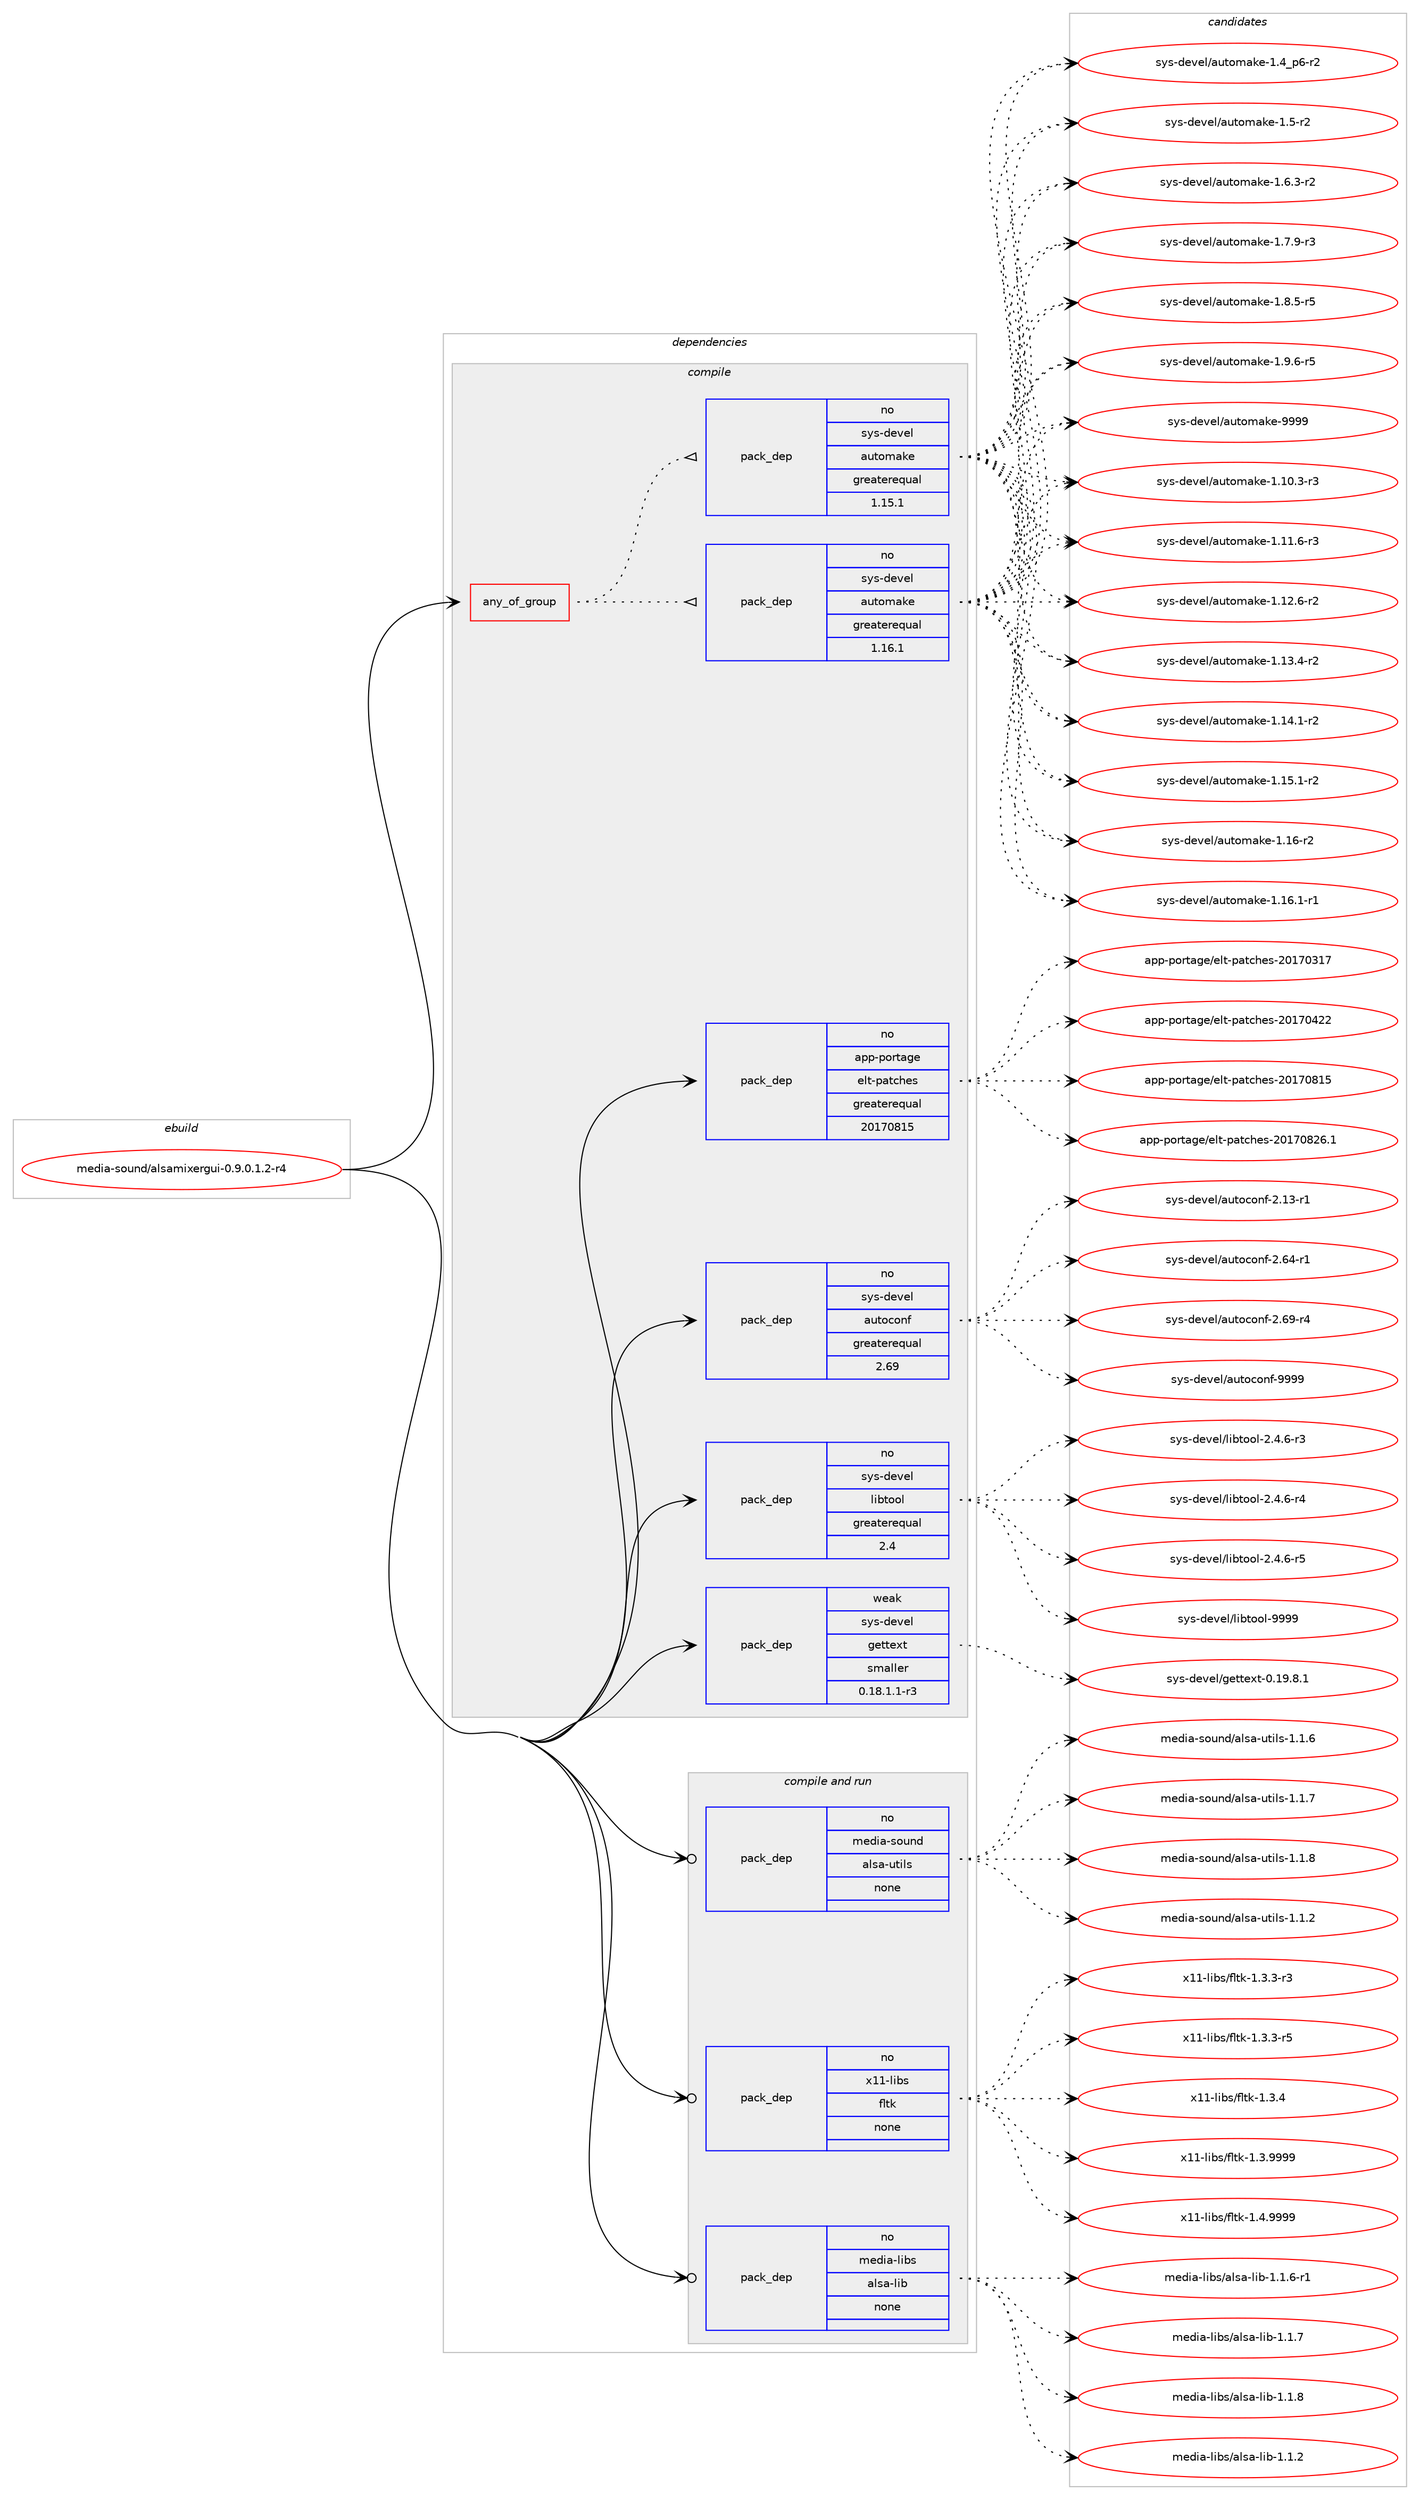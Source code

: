 digraph prolog {

# *************
# Graph options
# *************

newrank=true;
concentrate=true;
compound=true;
graph [rankdir=LR,fontname=Helvetica,fontsize=10,ranksep=1.5];#, ranksep=2.5, nodesep=0.2];
edge  [arrowhead=vee];
node  [fontname=Helvetica,fontsize=10];

# **********
# The ebuild
# **********

subgraph cluster_leftcol {
color=gray;
rank=same;
label=<<i>ebuild</i>>;
id [label="media-sound/alsamixergui-0.9.0.1.2-r4", color=red, width=4, href="../media-sound/alsamixergui-0.9.0.1.2-r4.svg"];
}

# ****************
# The dependencies
# ****************

subgraph cluster_midcol {
color=gray;
label=<<i>dependencies</i>>;
subgraph cluster_compile {
fillcolor="#eeeeee";
style=filled;
label=<<i>compile</i>>;
subgraph any25422 {
dependency1624143 [label=<<TABLE BORDER="0" CELLBORDER="1" CELLSPACING="0" CELLPADDING="4"><TR><TD CELLPADDING="10">any_of_group</TD></TR></TABLE>>, shape=none, color=red];subgraph pack1161223 {
dependency1624144 [label=<<TABLE BORDER="0" CELLBORDER="1" CELLSPACING="0" CELLPADDING="4" WIDTH="220"><TR><TD ROWSPAN="6" CELLPADDING="30">pack_dep</TD></TR><TR><TD WIDTH="110">no</TD></TR><TR><TD>sys-devel</TD></TR><TR><TD>automake</TD></TR><TR><TD>greaterequal</TD></TR><TR><TD>1.16.1</TD></TR></TABLE>>, shape=none, color=blue];
}
dependency1624143:e -> dependency1624144:w [weight=20,style="dotted",arrowhead="oinv"];
subgraph pack1161224 {
dependency1624145 [label=<<TABLE BORDER="0" CELLBORDER="1" CELLSPACING="0" CELLPADDING="4" WIDTH="220"><TR><TD ROWSPAN="6" CELLPADDING="30">pack_dep</TD></TR><TR><TD WIDTH="110">no</TD></TR><TR><TD>sys-devel</TD></TR><TR><TD>automake</TD></TR><TR><TD>greaterequal</TD></TR><TR><TD>1.15.1</TD></TR></TABLE>>, shape=none, color=blue];
}
dependency1624143:e -> dependency1624145:w [weight=20,style="dotted",arrowhead="oinv"];
}
id:e -> dependency1624143:w [weight=20,style="solid",arrowhead="vee"];
subgraph pack1161225 {
dependency1624146 [label=<<TABLE BORDER="0" CELLBORDER="1" CELLSPACING="0" CELLPADDING="4" WIDTH="220"><TR><TD ROWSPAN="6" CELLPADDING="30">pack_dep</TD></TR><TR><TD WIDTH="110">no</TD></TR><TR><TD>app-portage</TD></TR><TR><TD>elt-patches</TD></TR><TR><TD>greaterequal</TD></TR><TR><TD>20170815</TD></TR></TABLE>>, shape=none, color=blue];
}
id:e -> dependency1624146:w [weight=20,style="solid",arrowhead="vee"];
subgraph pack1161226 {
dependency1624147 [label=<<TABLE BORDER="0" CELLBORDER="1" CELLSPACING="0" CELLPADDING="4" WIDTH="220"><TR><TD ROWSPAN="6" CELLPADDING="30">pack_dep</TD></TR><TR><TD WIDTH="110">no</TD></TR><TR><TD>sys-devel</TD></TR><TR><TD>autoconf</TD></TR><TR><TD>greaterequal</TD></TR><TR><TD>2.69</TD></TR></TABLE>>, shape=none, color=blue];
}
id:e -> dependency1624147:w [weight=20,style="solid",arrowhead="vee"];
subgraph pack1161227 {
dependency1624148 [label=<<TABLE BORDER="0" CELLBORDER="1" CELLSPACING="0" CELLPADDING="4" WIDTH="220"><TR><TD ROWSPAN="6" CELLPADDING="30">pack_dep</TD></TR><TR><TD WIDTH="110">no</TD></TR><TR><TD>sys-devel</TD></TR><TR><TD>libtool</TD></TR><TR><TD>greaterequal</TD></TR><TR><TD>2.4</TD></TR></TABLE>>, shape=none, color=blue];
}
id:e -> dependency1624148:w [weight=20,style="solid",arrowhead="vee"];
subgraph pack1161228 {
dependency1624149 [label=<<TABLE BORDER="0" CELLBORDER="1" CELLSPACING="0" CELLPADDING="4" WIDTH="220"><TR><TD ROWSPAN="6" CELLPADDING="30">pack_dep</TD></TR><TR><TD WIDTH="110">weak</TD></TR><TR><TD>sys-devel</TD></TR><TR><TD>gettext</TD></TR><TR><TD>smaller</TD></TR><TR><TD>0.18.1.1-r3</TD></TR></TABLE>>, shape=none, color=blue];
}
id:e -> dependency1624149:w [weight=20,style="solid",arrowhead="vee"];
}
subgraph cluster_compileandrun {
fillcolor="#eeeeee";
style=filled;
label=<<i>compile and run</i>>;
subgraph pack1161229 {
dependency1624150 [label=<<TABLE BORDER="0" CELLBORDER="1" CELLSPACING="0" CELLPADDING="4" WIDTH="220"><TR><TD ROWSPAN="6" CELLPADDING="30">pack_dep</TD></TR><TR><TD WIDTH="110">no</TD></TR><TR><TD>media-libs</TD></TR><TR><TD>alsa-lib</TD></TR><TR><TD>none</TD></TR><TR><TD></TD></TR></TABLE>>, shape=none, color=blue];
}
id:e -> dependency1624150:w [weight=20,style="solid",arrowhead="odotvee"];
subgraph pack1161230 {
dependency1624151 [label=<<TABLE BORDER="0" CELLBORDER="1" CELLSPACING="0" CELLPADDING="4" WIDTH="220"><TR><TD ROWSPAN="6" CELLPADDING="30">pack_dep</TD></TR><TR><TD WIDTH="110">no</TD></TR><TR><TD>media-sound</TD></TR><TR><TD>alsa-utils</TD></TR><TR><TD>none</TD></TR><TR><TD></TD></TR></TABLE>>, shape=none, color=blue];
}
id:e -> dependency1624151:w [weight=20,style="solid",arrowhead="odotvee"];
subgraph pack1161231 {
dependency1624152 [label=<<TABLE BORDER="0" CELLBORDER="1" CELLSPACING="0" CELLPADDING="4" WIDTH="220"><TR><TD ROWSPAN="6" CELLPADDING="30">pack_dep</TD></TR><TR><TD WIDTH="110">no</TD></TR><TR><TD>x11-libs</TD></TR><TR><TD>fltk</TD></TR><TR><TD>none</TD></TR><TR><TD></TD></TR></TABLE>>, shape=none, color=blue];
}
id:e -> dependency1624152:w [weight=20,style="solid",arrowhead="odotvee"];
}
subgraph cluster_run {
fillcolor="#eeeeee";
style=filled;
label=<<i>run</i>>;
}
}

# **************
# The candidates
# **************

subgraph cluster_choices {
rank=same;
color=gray;
label=<<i>candidates</i>>;

subgraph choice1161223 {
color=black;
nodesep=1;
choice11512111545100101118101108479711711611110997107101454946494846514511451 [label="sys-devel/automake-1.10.3-r3", color=red, width=4,href="../sys-devel/automake-1.10.3-r3.svg"];
choice11512111545100101118101108479711711611110997107101454946494946544511451 [label="sys-devel/automake-1.11.6-r3", color=red, width=4,href="../sys-devel/automake-1.11.6-r3.svg"];
choice11512111545100101118101108479711711611110997107101454946495046544511450 [label="sys-devel/automake-1.12.6-r2", color=red, width=4,href="../sys-devel/automake-1.12.6-r2.svg"];
choice11512111545100101118101108479711711611110997107101454946495146524511450 [label="sys-devel/automake-1.13.4-r2", color=red, width=4,href="../sys-devel/automake-1.13.4-r2.svg"];
choice11512111545100101118101108479711711611110997107101454946495246494511450 [label="sys-devel/automake-1.14.1-r2", color=red, width=4,href="../sys-devel/automake-1.14.1-r2.svg"];
choice11512111545100101118101108479711711611110997107101454946495346494511450 [label="sys-devel/automake-1.15.1-r2", color=red, width=4,href="../sys-devel/automake-1.15.1-r2.svg"];
choice1151211154510010111810110847971171161111099710710145494649544511450 [label="sys-devel/automake-1.16-r2", color=red, width=4,href="../sys-devel/automake-1.16-r2.svg"];
choice11512111545100101118101108479711711611110997107101454946495446494511449 [label="sys-devel/automake-1.16.1-r1", color=red, width=4,href="../sys-devel/automake-1.16.1-r1.svg"];
choice115121115451001011181011084797117116111109971071014549465295112544511450 [label="sys-devel/automake-1.4_p6-r2", color=red, width=4,href="../sys-devel/automake-1.4_p6-r2.svg"];
choice11512111545100101118101108479711711611110997107101454946534511450 [label="sys-devel/automake-1.5-r2", color=red, width=4,href="../sys-devel/automake-1.5-r2.svg"];
choice115121115451001011181011084797117116111109971071014549465446514511450 [label="sys-devel/automake-1.6.3-r2", color=red, width=4,href="../sys-devel/automake-1.6.3-r2.svg"];
choice115121115451001011181011084797117116111109971071014549465546574511451 [label="sys-devel/automake-1.7.9-r3", color=red, width=4,href="../sys-devel/automake-1.7.9-r3.svg"];
choice115121115451001011181011084797117116111109971071014549465646534511453 [label="sys-devel/automake-1.8.5-r5", color=red, width=4,href="../sys-devel/automake-1.8.5-r5.svg"];
choice115121115451001011181011084797117116111109971071014549465746544511453 [label="sys-devel/automake-1.9.6-r5", color=red, width=4,href="../sys-devel/automake-1.9.6-r5.svg"];
choice115121115451001011181011084797117116111109971071014557575757 [label="sys-devel/automake-9999", color=red, width=4,href="../sys-devel/automake-9999.svg"];
dependency1624144:e -> choice11512111545100101118101108479711711611110997107101454946494846514511451:w [style=dotted,weight="100"];
dependency1624144:e -> choice11512111545100101118101108479711711611110997107101454946494946544511451:w [style=dotted,weight="100"];
dependency1624144:e -> choice11512111545100101118101108479711711611110997107101454946495046544511450:w [style=dotted,weight="100"];
dependency1624144:e -> choice11512111545100101118101108479711711611110997107101454946495146524511450:w [style=dotted,weight="100"];
dependency1624144:e -> choice11512111545100101118101108479711711611110997107101454946495246494511450:w [style=dotted,weight="100"];
dependency1624144:e -> choice11512111545100101118101108479711711611110997107101454946495346494511450:w [style=dotted,weight="100"];
dependency1624144:e -> choice1151211154510010111810110847971171161111099710710145494649544511450:w [style=dotted,weight="100"];
dependency1624144:e -> choice11512111545100101118101108479711711611110997107101454946495446494511449:w [style=dotted,weight="100"];
dependency1624144:e -> choice115121115451001011181011084797117116111109971071014549465295112544511450:w [style=dotted,weight="100"];
dependency1624144:e -> choice11512111545100101118101108479711711611110997107101454946534511450:w [style=dotted,weight="100"];
dependency1624144:e -> choice115121115451001011181011084797117116111109971071014549465446514511450:w [style=dotted,weight="100"];
dependency1624144:e -> choice115121115451001011181011084797117116111109971071014549465546574511451:w [style=dotted,weight="100"];
dependency1624144:e -> choice115121115451001011181011084797117116111109971071014549465646534511453:w [style=dotted,weight="100"];
dependency1624144:e -> choice115121115451001011181011084797117116111109971071014549465746544511453:w [style=dotted,weight="100"];
dependency1624144:e -> choice115121115451001011181011084797117116111109971071014557575757:w [style=dotted,weight="100"];
}
subgraph choice1161224 {
color=black;
nodesep=1;
choice11512111545100101118101108479711711611110997107101454946494846514511451 [label="sys-devel/automake-1.10.3-r3", color=red, width=4,href="../sys-devel/automake-1.10.3-r3.svg"];
choice11512111545100101118101108479711711611110997107101454946494946544511451 [label="sys-devel/automake-1.11.6-r3", color=red, width=4,href="../sys-devel/automake-1.11.6-r3.svg"];
choice11512111545100101118101108479711711611110997107101454946495046544511450 [label="sys-devel/automake-1.12.6-r2", color=red, width=4,href="../sys-devel/automake-1.12.6-r2.svg"];
choice11512111545100101118101108479711711611110997107101454946495146524511450 [label="sys-devel/automake-1.13.4-r2", color=red, width=4,href="../sys-devel/automake-1.13.4-r2.svg"];
choice11512111545100101118101108479711711611110997107101454946495246494511450 [label="sys-devel/automake-1.14.1-r2", color=red, width=4,href="../sys-devel/automake-1.14.1-r2.svg"];
choice11512111545100101118101108479711711611110997107101454946495346494511450 [label="sys-devel/automake-1.15.1-r2", color=red, width=4,href="../sys-devel/automake-1.15.1-r2.svg"];
choice1151211154510010111810110847971171161111099710710145494649544511450 [label="sys-devel/automake-1.16-r2", color=red, width=4,href="../sys-devel/automake-1.16-r2.svg"];
choice11512111545100101118101108479711711611110997107101454946495446494511449 [label="sys-devel/automake-1.16.1-r1", color=red, width=4,href="../sys-devel/automake-1.16.1-r1.svg"];
choice115121115451001011181011084797117116111109971071014549465295112544511450 [label="sys-devel/automake-1.4_p6-r2", color=red, width=4,href="../sys-devel/automake-1.4_p6-r2.svg"];
choice11512111545100101118101108479711711611110997107101454946534511450 [label="sys-devel/automake-1.5-r2", color=red, width=4,href="../sys-devel/automake-1.5-r2.svg"];
choice115121115451001011181011084797117116111109971071014549465446514511450 [label="sys-devel/automake-1.6.3-r2", color=red, width=4,href="../sys-devel/automake-1.6.3-r2.svg"];
choice115121115451001011181011084797117116111109971071014549465546574511451 [label="sys-devel/automake-1.7.9-r3", color=red, width=4,href="../sys-devel/automake-1.7.9-r3.svg"];
choice115121115451001011181011084797117116111109971071014549465646534511453 [label="sys-devel/automake-1.8.5-r5", color=red, width=4,href="../sys-devel/automake-1.8.5-r5.svg"];
choice115121115451001011181011084797117116111109971071014549465746544511453 [label="sys-devel/automake-1.9.6-r5", color=red, width=4,href="../sys-devel/automake-1.9.6-r5.svg"];
choice115121115451001011181011084797117116111109971071014557575757 [label="sys-devel/automake-9999", color=red, width=4,href="../sys-devel/automake-9999.svg"];
dependency1624145:e -> choice11512111545100101118101108479711711611110997107101454946494846514511451:w [style=dotted,weight="100"];
dependency1624145:e -> choice11512111545100101118101108479711711611110997107101454946494946544511451:w [style=dotted,weight="100"];
dependency1624145:e -> choice11512111545100101118101108479711711611110997107101454946495046544511450:w [style=dotted,weight="100"];
dependency1624145:e -> choice11512111545100101118101108479711711611110997107101454946495146524511450:w [style=dotted,weight="100"];
dependency1624145:e -> choice11512111545100101118101108479711711611110997107101454946495246494511450:w [style=dotted,weight="100"];
dependency1624145:e -> choice11512111545100101118101108479711711611110997107101454946495346494511450:w [style=dotted,weight="100"];
dependency1624145:e -> choice1151211154510010111810110847971171161111099710710145494649544511450:w [style=dotted,weight="100"];
dependency1624145:e -> choice11512111545100101118101108479711711611110997107101454946495446494511449:w [style=dotted,weight="100"];
dependency1624145:e -> choice115121115451001011181011084797117116111109971071014549465295112544511450:w [style=dotted,weight="100"];
dependency1624145:e -> choice11512111545100101118101108479711711611110997107101454946534511450:w [style=dotted,weight="100"];
dependency1624145:e -> choice115121115451001011181011084797117116111109971071014549465446514511450:w [style=dotted,weight="100"];
dependency1624145:e -> choice115121115451001011181011084797117116111109971071014549465546574511451:w [style=dotted,weight="100"];
dependency1624145:e -> choice115121115451001011181011084797117116111109971071014549465646534511453:w [style=dotted,weight="100"];
dependency1624145:e -> choice115121115451001011181011084797117116111109971071014549465746544511453:w [style=dotted,weight="100"];
dependency1624145:e -> choice115121115451001011181011084797117116111109971071014557575757:w [style=dotted,weight="100"];
}
subgraph choice1161225 {
color=black;
nodesep=1;
choice97112112451121111141169710310147101108116451129711699104101115455048495548514955 [label="app-portage/elt-patches-20170317", color=red, width=4,href="../app-portage/elt-patches-20170317.svg"];
choice97112112451121111141169710310147101108116451129711699104101115455048495548525050 [label="app-portage/elt-patches-20170422", color=red, width=4,href="../app-portage/elt-patches-20170422.svg"];
choice97112112451121111141169710310147101108116451129711699104101115455048495548564953 [label="app-portage/elt-patches-20170815", color=red, width=4,href="../app-portage/elt-patches-20170815.svg"];
choice971121124511211111411697103101471011081164511297116991041011154550484955485650544649 [label="app-portage/elt-patches-20170826.1", color=red, width=4,href="../app-portage/elt-patches-20170826.1.svg"];
dependency1624146:e -> choice97112112451121111141169710310147101108116451129711699104101115455048495548514955:w [style=dotted,weight="100"];
dependency1624146:e -> choice97112112451121111141169710310147101108116451129711699104101115455048495548525050:w [style=dotted,weight="100"];
dependency1624146:e -> choice97112112451121111141169710310147101108116451129711699104101115455048495548564953:w [style=dotted,weight="100"];
dependency1624146:e -> choice971121124511211111411697103101471011081164511297116991041011154550484955485650544649:w [style=dotted,weight="100"];
}
subgraph choice1161226 {
color=black;
nodesep=1;
choice1151211154510010111810110847971171161119911111010245504649514511449 [label="sys-devel/autoconf-2.13-r1", color=red, width=4,href="../sys-devel/autoconf-2.13-r1.svg"];
choice1151211154510010111810110847971171161119911111010245504654524511449 [label="sys-devel/autoconf-2.64-r1", color=red, width=4,href="../sys-devel/autoconf-2.64-r1.svg"];
choice1151211154510010111810110847971171161119911111010245504654574511452 [label="sys-devel/autoconf-2.69-r4", color=red, width=4,href="../sys-devel/autoconf-2.69-r4.svg"];
choice115121115451001011181011084797117116111991111101024557575757 [label="sys-devel/autoconf-9999", color=red, width=4,href="../sys-devel/autoconf-9999.svg"];
dependency1624147:e -> choice1151211154510010111810110847971171161119911111010245504649514511449:w [style=dotted,weight="100"];
dependency1624147:e -> choice1151211154510010111810110847971171161119911111010245504654524511449:w [style=dotted,weight="100"];
dependency1624147:e -> choice1151211154510010111810110847971171161119911111010245504654574511452:w [style=dotted,weight="100"];
dependency1624147:e -> choice115121115451001011181011084797117116111991111101024557575757:w [style=dotted,weight="100"];
}
subgraph choice1161227 {
color=black;
nodesep=1;
choice1151211154510010111810110847108105981161111111084550465246544511451 [label="sys-devel/libtool-2.4.6-r3", color=red, width=4,href="../sys-devel/libtool-2.4.6-r3.svg"];
choice1151211154510010111810110847108105981161111111084550465246544511452 [label="sys-devel/libtool-2.4.6-r4", color=red, width=4,href="../sys-devel/libtool-2.4.6-r4.svg"];
choice1151211154510010111810110847108105981161111111084550465246544511453 [label="sys-devel/libtool-2.4.6-r5", color=red, width=4,href="../sys-devel/libtool-2.4.6-r5.svg"];
choice1151211154510010111810110847108105981161111111084557575757 [label="sys-devel/libtool-9999", color=red, width=4,href="../sys-devel/libtool-9999.svg"];
dependency1624148:e -> choice1151211154510010111810110847108105981161111111084550465246544511451:w [style=dotted,weight="100"];
dependency1624148:e -> choice1151211154510010111810110847108105981161111111084550465246544511452:w [style=dotted,weight="100"];
dependency1624148:e -> choice1151211154510010111810110847108105981161111111084550465246544511453:w [style=dotted,weight="100"];
dependency1624148:e -> choice1151211154510010111810110847108105981161111111084557575757:w [style=dotted,weight="100"];
}
subgraph choice1161228 {
color=black;
nodesep=1;
choice1151211154510010111810110847103101116116101120116454846495746564649 [label="sys-devel/gettext-0.19.8.1", color=red, width=4,href="../sys-devel/gettext-0.19.8.1.svg"];
dependency1624149:e -> choice1151211154510010111810110847103101116116101120116454846495746564649:w [style=dotted,weight="100"];
}
subgraph choice1161229 {
color=black;
nodesep=1;
choice1091011001059745108105981154797108115974510810598454946494650 [label="media-libs/alsa-lib-1.1.2", color=red, width=4,href="../media-libs/alsa-lib-1.1.2.svg"];
choice10910110010597451081059811547971081159745108105984549464946544511449 [label="media-libs/alsa-lib-1.1.6-r1", color=red, width=4,href="../media-libs/alsa-lib-1.1.6-r1.svg"];
choice1091011001059745108105981154797108115974510810598454946494655 [label="media-libs/alsa-lib-1.1.7", color=red, width=4,href="../media-libs/alsa-lib-1.1.7.svg"];
choice1091011001059745108105981154797108115974510810598454946494656 [label="media-libs/alsa-lib-1.1.8", color=red, width=4,href="../media-libs/alsa-lib-1.1.8.svg"];
dependency1624150:e -> choice1091011001059745108105981154797108115974510810598454946494650:w [style=dotted,weight="100"];
dependency1624150:e -> choice10910110010597451081059811547971081159745108105984549464946544511449:w [style=dotted,weight="100"];
dependency1624150:e -> choice1091011001059745108105981154797108115974510810598454946494655:w [style=dotted,weight="100"];
dependency1624150:e -> choice1091011001059745108105981154797108115974510810598454946494656:w [style=dotted,weight="100"];
}
subgraph choice1161230 {
color=black;
nodesep=1;
choice109101100105974511511111711010047971081159745117116105108115454946494650 [label="media-sound/alsa-utils-1.1.2", color=red, width=4,href="../media-sound/alsa-utils-1.1.2.svg"];
choice109101100105974511511111711010047971081159745117116105108115454946494654 [label="media-sound/alsa-utils-1.1.6", color=red, width=4,href="../media-sound/alsa-utils-1.1.6.svg"];
choice109101100105974511511111711010047971081159745117116105108115454946494655 [label="media-sound/alsa-utils-1.1.7", color=red, width=4,href="../media-sound/alsa-utils-1.1.7.svg"];
choice109101100105974511511111711010047971081159745117116105108115454946494656 [label="media-sound/alsa-utils-1.1.8", color=red, width=4,href="../media-sound/alsa-utils-1.1.8.svg"];
dependency1624151:e -> choice109101100105974511511111711010047971081159745117116105108115454946494650:w [style=dotted,weight="100"];
dependency1624151:e -> choice109101100105974511511111711010047971081159745117116105108115454946494654:w [style=dotted,weight="100"];
dependency1624151:e -> choice109101100105974511511111711010047971081159745117116105108115454946494655:w [style=dotted,weight="100"];
dependency1624151:e -> choice109101100105974511511111711010047971081159745117116105108115454946494656:w [style=dotted,weight="100"];
}
subgraph choice1161231 {
color=black;
nodesep=1;
choice12049494510810598115471021081161074549465146514511451 [label="x11-libs/fltk-1.3.3-r3", color=red, width=4,href="../x11-libs/fltk-1.3.3-r3.svg"];
choice12049494510810598115471021081161074549465146514511453 [label="x11-libs/fltk-1.3.3-r5", color=red, width=4,href="../x11-libs/fltk-1.3.3-r5.svg"];
choice1204949451081059811547102108116107454946514652 [label="x11-libs/fltk-1.3.4", color=red, width=4,href="../x11-libs/fltk-1.3.4.svg"];
choice1204949451081059811547102108116107454946514657575757 [label="x11-libs/fltk-1.3.9999", color=red, width=4,href="../x11-libs/fltk-1.3.9999.svg"];
choice1204949451081059811547102108116107454946524657575757 [label="x11-libs/fltk-1.4.9999", color=red, width=4,href="../x11-libs/fltk-1.4.9999.svg"];
dependency1624152:e -> choice12049494510810598115471021081161074549465146514511451:w [style=dotted,weight="100"];
dependency1624152:e -> choice12049494510810598115471021081161074549465146514511453:w [style=dotted,weight="100"];
dependency1624152:e -> choice1204949451081059811547102108116107454946514652:w [style=dotted,weight="100"];
dependency1624152:e -> choice1204949451081059811547102108116107454946514657575757:w [style=dotted,weight="100"];
dependency1624152:e -> choice1204949451081059811547102108116107454946524657575757:w [style=dotted,weight="100"];
}
}

}
